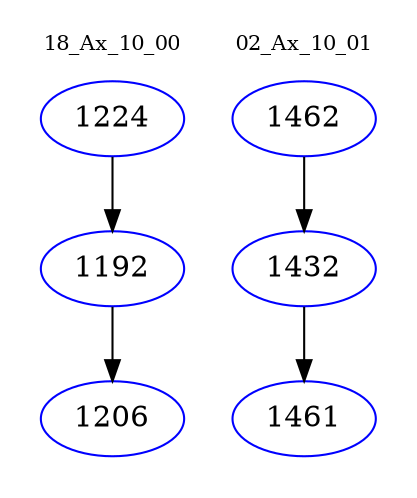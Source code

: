 digraph{
subgraph cluster_0 {
color = white
label = "18_Ax_10_00";
fontsize=10;
T0_1224 [label="1224", color="blue"]
T0_1224 -> T0_1192 [color="black"]
T0_1192 [label="1192", color="blue"]
T0_1192 -> T0_1206 [color="black"]
T0_1206 [label="1206", color="blue"]
}
subgraph cluster_1 {
color = white
label = "02_Ax_10_01";
fontsize=10;
T1_1462 [label="1462", color="blue"]
T1_1462 -> T1_1432 [color="black"]
T1_1432 [label="1432", color="blue"]
T1_1432 -> T1_1461 [color="black"]
T1_1461 [label="1461", color="blue"]
}
}
